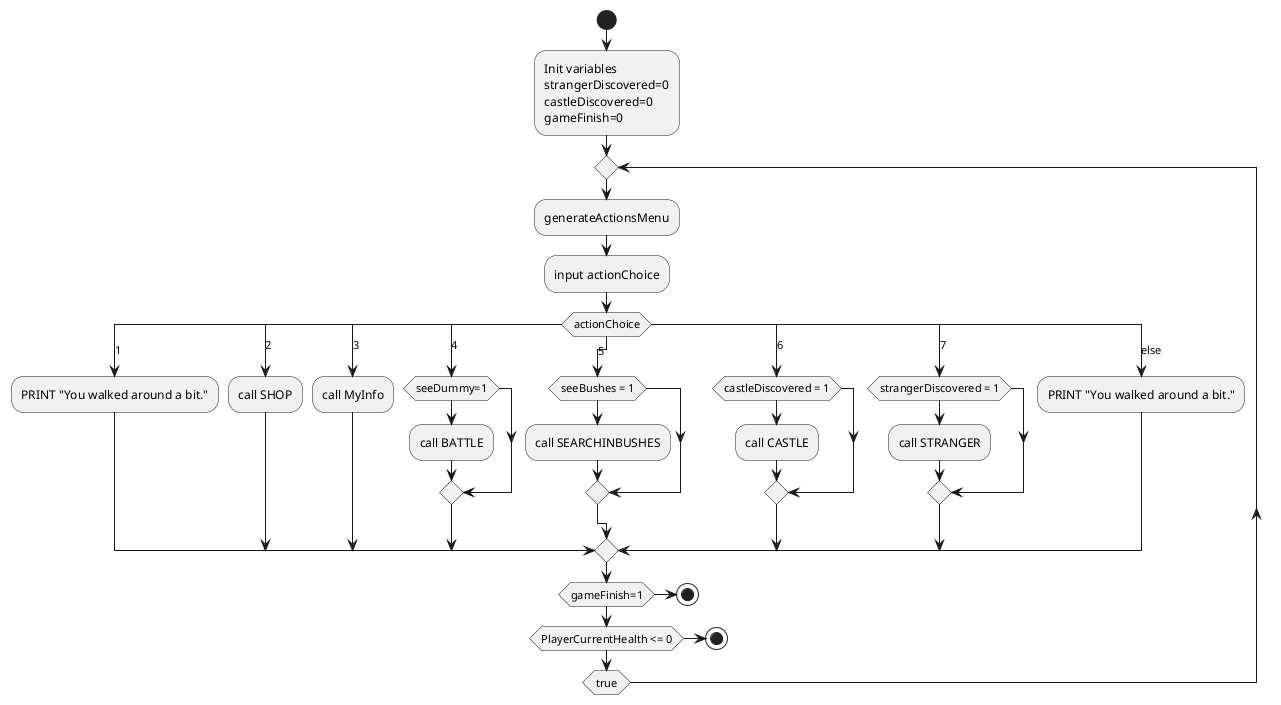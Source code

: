 @startuml mainLogic
start
:Init variables
strangerDiscovered=0
castleDiscovered=0
gameFinish=0;

repeat

    :generateActionsMenu;

    :input actionChoice;

    switch(actionChoice)
        case (1)
            :PRINT "You walked around a bit.";

        case (2)
            :call SHOP;

        case (3)
            :call MyInfo;

        CASE (4)
            if (seeDummy=1) then
                :call BATTLE;
            endif
        case (5)
            if (seeBushes = 1) then
                :call SEARCHINBUSHES;
            endif
        case (6)
            if (castleDiscovered = 1) then
                :call CASTLE;
            endif
        case (7)
            if (strangerDiscovered = 1) then
                :call STRANGER;
            endif

        case (else)
            :PRINT "You walked around a bit.";

    endswitch

if (gameFinish=1) then
    stop
endif

if (PlayerCurrentHealth <= 0) then
    stop
endif

repeat while (true)

@enduml
